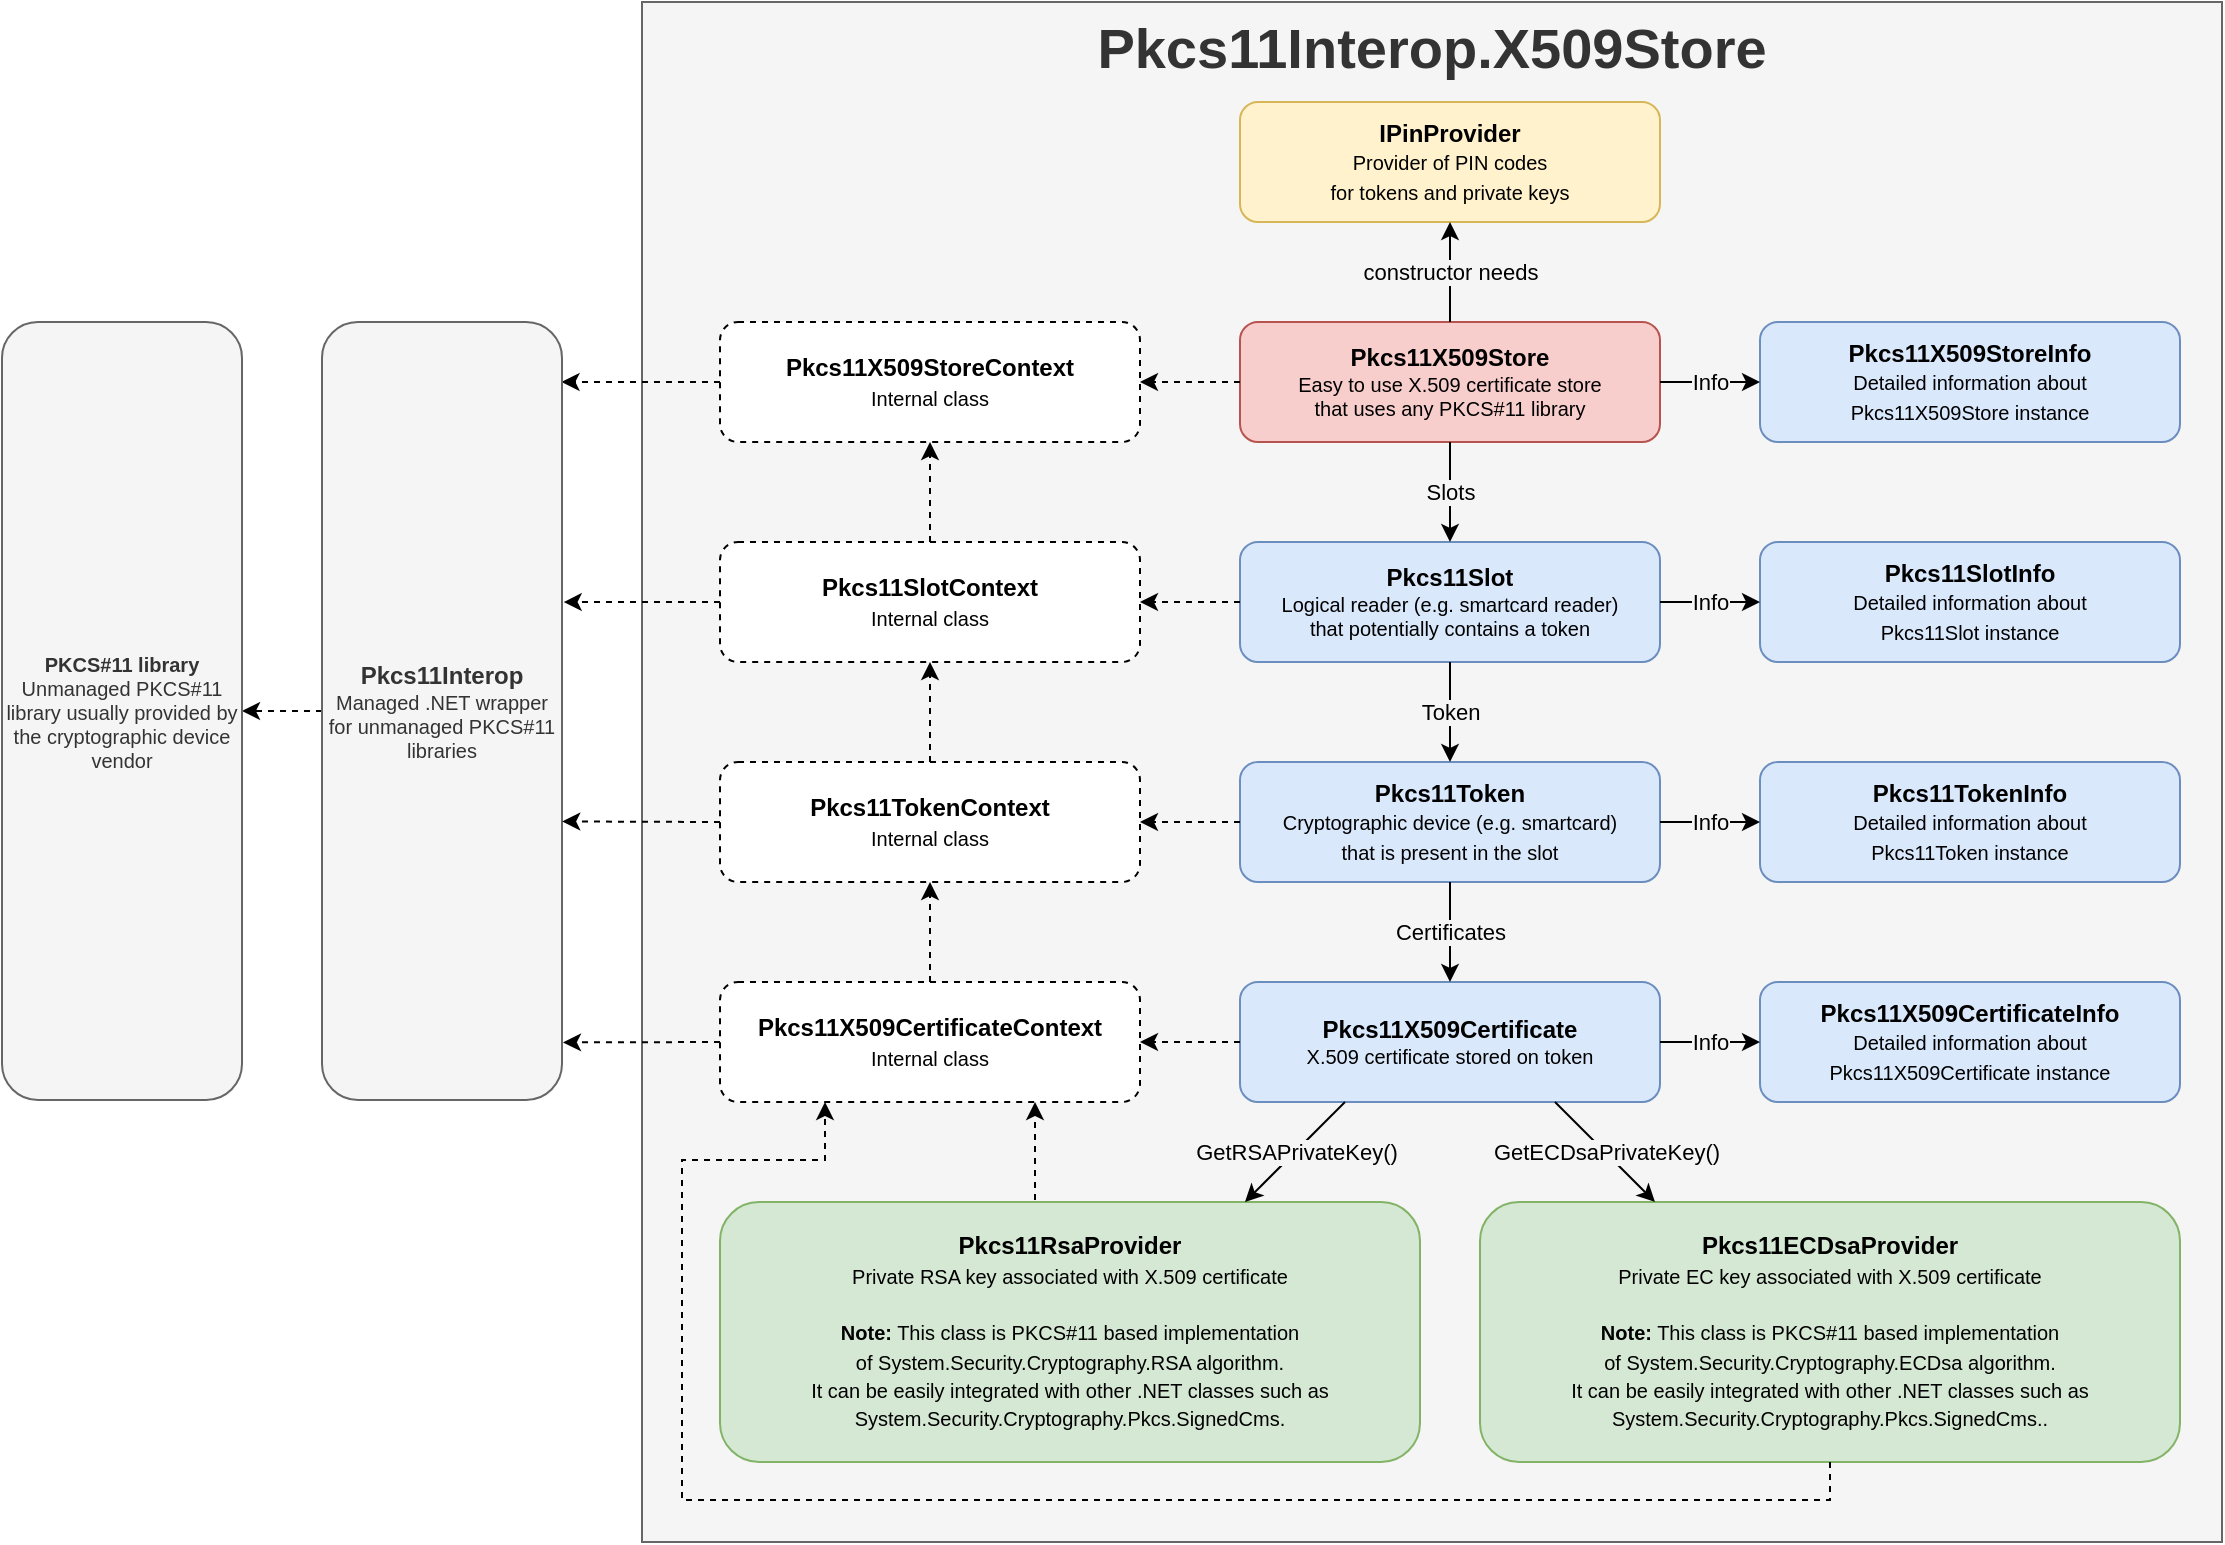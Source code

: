 <mxfile version="24.2.5" type="device">
  <diagram id="hUkgy9nw9HBFLK84aLKN" name="Page-1">
    <mxGraphModel dx="1434" dy="974" grid="1" gridSize="10" guides="1" tooltips="1" connect="1" arrows="1" fold="1" page="1" pageScale="1" pageWidth="1169" pageHeight="827" math="0" shadow="0">
      <root>
        <mxCell id="0" />
        <mxCell id="1" parent="0" />
        <mxCell id="SQeS_49Xw8ITQnIFGydn-74" value="&lt;div style=&quot;font-size: 28px&quot;&gt;&lt;font style=&quot;font-size: 28px&quot;&gt;&lt;b&gt;&lt;font style=&quot;font-size: 28px&quot;&gt;Pkcs11Interop.X509Store&lt;/font&gt;&lt;/b&gt;&lt;br&gt;&lt;/font&gt;&lt;/div&gt;" style="rounded=0;whiteSpace=wrap;html=1;labelBackgroundColor=none;labelBorderColor=none;fontSize=10;fontColor=#333333;strokeColor=#666666;fillColor=#f5f5f5;shadow=0;glass=0;sketch=0;align=center;verticalAlign=top;" parent="1" vertex="1">
          <mxGeometry x="350" y="30" width="790" height="770" as="geometry" />
        </mxCell>
        <mxCell id="SQeS_49Xw8ITQnIFGydn-2" value="&lt;div&gt;&lt;b&gt;IPinProvider&lt;/b&gt;&lt;/div&gt;&lt;div&gt;&lt;font style=&quot;font-size: 10px&quot;&gt;Provider of PIN codes&lt;br&gt; for tokens and private keys&lt;/font&gt;&lt;/div&gt;" style="rounded=1;whiteSpace=wrap;html=1;fillColor=#fff2cc;strokeColor=#d6b656;" parent="1" vertex="1">
          <mxGeometry x="649" y="80" width="210" height="60" as="geometry" />
        </mxCell>
        <mxCell id="SQeS_49Xw8ITQnIFGydn-3" value="&lt;div&gt;&lt;font&gt;&lt;b&gt;Pkcs11X509Store&lt;/b&gt;&lt;/font&gt;&lt;/div&gt;&lt;div style=&quot;font-size: 10px&quot;&gt;&lt;font style=&quot;font-size: 10px&quot;&gt;Easy to use X.509 certificate store&lt;br&gt;that uses any PKCS#11 library&lt;br&gt;&lt;/font&gt;&lt;/div&gt;" style="rounded=1;whiteSpace=wrap;html=1;strokeColor=#b85450;fillColor=#f8cecc;fontColor=default;" parent="1" vertex="1">
          <mxGeometry x="649" y="190" width="210" height="60" as="geometry" />
        </mxCell>
        <mxCell id="SQeS_49Xw8ITQnIFGydn-4" value="&lt;div&gt;&lt;b&gt;Pkcs11X509StoreInfo&lt;/b&gt;&lt;/div&gt;&lt;div&gt;&lt;font style=&quot;font-size: 10px&quot;&gt;Detailed information about&lt;br&gt;Pkcs11X509Store instance&lt;/font&gt;&lt;b&gt;&lt;br&gt;&lt;/b&gt;&lt;/div&gt;" style="rounded=1;whiteSpace=wrap;html=1;strokeColor=#6c8ebf;fillColor=#dae8fc;fontColor=default;" parent="1" vertex="1">
          <mxGeometry x="909" y="190" width="210" height="60" as="geometry" />
        </mxCell>
        <mxCell id="SQeS_49Xw8ITQnIFGydn-66" style="edgeStyle=none;rounded=0;orthogonalLoop=1;jettySize=auto;html=1;exitX=0;exitY=0.5;exitDx=0;exitDy=0;entryX=0.998;entryY=0.077;entryDx=0;entryDy=0;entryPerimeter=0;dashed=1;labelBackgroundColor=default;fontSize=12;fontColor=default;strokeColor=default;fillColor=default;" parent="1" source="SQeS_49Xw8ITQnIFGydn-5" target="SQeS_49Xw8ITQnIFGydn-64" edge="1">
          <mxGeometry relative="1" as="geometry" />
        </mxCell>
        <mxCell id="SQeS_49Xw8ITQnIFGydn-5" value="&lt;div&gt;&lt;b&gt;Pkcs11X509StoreContext&lt;/b&gt;&lt;/div&gt;&lt;div&gt;&lt;font style=&quot;font-size: 10px&quot;&gt;Internal class&lt;/font&gt;&lt;br&gt;&lt;/div&gt;" style="rounded=1;whiteSpace=wrap;html=1;labelBackgroundColor=default;dashed=1;" parent="1" vertex="1">
          <mxGeometry x="389" y="190" width="210" height="60" as="geometry" />
        </mxCell>
        <mxCell id="SQeS_49Xw8ITQnIFGydn-6" value="&lt;div&gt;&lt;b&gt;Pkcs11Slot&lt;/b&gt;&lt;/div&gt;&lt;div style=&quot;font-size: 10px&quot;&gt;Logical reader (e.g. smartcard reader)&lt;br&gt;that potentially contains a token&lt;b&gt;&lt;br&gt;&lt;/b&gt;&lt;/div&gt;" style="rounded=1;whiteSpace=wrap;html=1;strokeColor=#6c8ebf;fillColor=#dae8fc;fontColor=default;" parent="1" vertex="1">
          <mxGeometry x="649" y="300" width="210" height="60" as="geometry" />
        </mxCell>
        <mxCell id="SQeS_49Xw8ITQnIFGydn-7" value="&lt;div&gt;&lt;b&gt;Pkcs11SlotInfo&lt;/b&gt;&lt;/div&gt;&lt;div&gt;&lt;font style=&quot;font-size: 10px&quot;&gt;Detailed information about&lt;br&gt; Pkcs11Slot instance&lt;/font&gt;&lt;b&gt;&lt;br&gt;&lt;/b&gt;&lt;/div&gt;" style="rounded=1;whiteSpace=wrap;html=1;strokeColor=#6c8ebf;fillColor=#dae8fc;fontColor=default;" parent="1" vertex="1">
          <mxGeometry x="909" y="300" width="210" height="60" as="geometry" />
        </mxCell>
        <mxCell id="SQeS_49Xw8ITQnIFGydn-68" style="edgeStyle=none;rounded=0;orthogonalLoop=1;jettySize=auto;html=1;exitX=0;exitY=0.5;exitDx=0;exitDy=0;entryX=1.007;entryY=0.36;entryDx=0;entryDy=0;entryPerimeter=0;dashed=1;labelBackgroundColor=default;fontSize=12;fontColor=default;strokeColor=default;fillColor=default;" parent="1" source="SQeS_49Xw8ITQnIFGydn-8" target="SQeS_49Xw8ITQnIFGydn-64" edge="1">
          <mxGeometry relative="1" as="geometry" />
        </mxCell>
        <mxCell id="SQeS_49Xw8ITQnIFGydn-8" value="&lt;div&gt;&lt;b&gt;Pkcs11SlotContext&lt;/b&gt;&lt;/div&gt;&lt;div&gt;&lt;font style=&quot;font-size: 10px&quot;&gt;Internal class&lt;/font&gt;&lt;/div&gt;" style="rounded=1;whiteSpace=wrap;html=1;dashed=1;labelBackgroundColor=default;" parent="1" vertex="1">
          <mxGeometry x="389" y="300" width="210" height="60" as="geometry" />
        </mxCell>
        <mxCell id="SQeS_49Xw8ITQnIFGydn-9" value="&lt;div&gt;&lt;b&gt;Pkcs11Token&lt;/b&gt;&lt;/div&gt;&lt;div&gt;&lt;font style=&quot;font-size: 10px&quot;&gt;Cryptographic device (e.g. smartcard)&lt;br&gt; that is present in the slot&lt;/font&gt;&lt;b&gt;&lt;br&gt;&lt;/b&gt;&lt;/div&gt;" style="rounded=1;whiteSpace=wrap;html=1;strokeColor=#6c8ebf;fillColor=#dae8fc;fontColor=default;" parent="1" vertex="1">
          <mxGeometry x="649" y="410" width="210" height="60" as="geometry" />
        </mxCell>
        <mxCell id="SQeS_49Xw8ITQnIFGydn-10" value="&lt;div&gt;&lt;b&gt;Pkcs11TokenInfo&lt;/b&gt;&lt;/div&gt;&lt;div&gt;&lt;font style=&quot;font-size: 10px&quot;&gt;Detailed information about&lt;/font&gt;&lt;br&gt;&lt;div&gt;&lt;font style=&quot;font-size: 10px&quot;&gt; Pkcs11Token instance&lt;/font&gt;&lt;b&gt;&lt;br&gt;&lt;/b&gt;&lt;/div&gt;&lt;/div&gt;" style="rounded=1;whiteSpace=wrap;html=1;strokeColor=#6c8ebf;fillColor=#dae8fc;fontColor=default;" parent="1" vertex="1">
          <mxGeometry x="909" y="410" width="210" height="60" as="geometry" />
        </mxCell>
        <mxCell id="SQeS_49Xw8ITQnIFGydn-11" value="&lt;div&gt;&lt;b&gt;Pkcs11TokenContext&lt;/b&gt;&lt;/div&gt;&lt;div&gt;&lt;font style=&quot;font-size: 10px&quot;&gt;Internal class&lt;/font&gt;&lt;/div&gt;" style="rounded=1;whiteSpace=wrap;html=1;dashed=1;labelBackgroundColor=default;" parent="1" vertex="1">
          <mxGeometry x="389" y="410" width="210" height="60" as="geometry" />
        </mxCell>
        <mxCell id="SQeS_49Xw8ITQnIFGydn-12" value="&lt;div&gt;&lt;b&gt;Pkcs11X509Certificate&lt;/b&gt;&lt;/div&gt;&lt;div style=&quot;font-size: 10px&quot;&gt;X.509 certificate stored on token&lt;b&gt;&lt;br&gt;&lt;/b&gt;&lt;/div&gt;" style="rounded=1;whiteSpace=wrap;html=1;strokeColor=#6c8ebf;fillColor=#dae8fc;fontColor=default;" parent="1" vertex="1">
          <mxGeometry x="649" y="520" width="210" height="60" as="geometry" />
        </mxCell>
        <mxCell id="SQeS_49Xw8ITQnIFGydn-13" value="&lt;div&gt;&lt;b&gt;Pkcs11X509CertificateInfo&lt;/b&gt;&lt;br&gt;&lt;div&gt;&lt;font style=&quot;font-size: 10px&quot;&gt;Detailed information about&lt;/font&gt;&lt;br&gt;&lt;div&gt;&lt;font style=&quot;font-size: 10px&quot;&gt; Pkcs11X509Certificate instance&lt;/font&gt;&lt;b&gt;&lt;br&gt;&lt;/b&gt;&lt;/div&gt;&lt;/div&gt;&lt;/div&gt;" style="rounded=1;whiteSpace=wrap;html=1;strokeColor=#6c8ebf;fillColor=#dae8fc;fontColor=default;" parent="1" vertex="1">
          <mxGeometry x="909" y="520" width="210" height="60" as="geometry" />
        </mxCell>
        <mxCell id="SQeS_49Xw8ITQnIFGydn-14" value="&lt;div&gt;&lt;b&gt;Pkcs11X509CertificateContext&lt;/b&gt;&lt;/div&gt;&lt;div&gt;&lt;font style=&quot;font-size: 10px&quot;&gt;Internal class&lt;/font&gt;&lt;/div&gt;" style="rounded=1;whiteSpace=wrap;html=1;dashed=1;labelBackgroundColor=default;" parent="1" vertex="1">
          <mxGeometry x="389" y="520" width="210" height="60" as="geometry" />
        </mxCell>
        <mxCell id="SQeS_49Xw8ITQnIFGydn-15" value="&lt;div&gt;&lt;b&gt;Pkcs11RsaProvider&lt;/b&gt;&lt;/div&gt;&lt;div&gt;&lt;font style=&quot;font-size: 10px&quot;&gt;Private RSA key associated with X.509 certificate&lt;/font&gt;&lt;/div&gt;&lt;div&gt;&lt;br&gt;&lt;/div&gt;&lt;div&gt;&lt;font style=&quot;font-size: 10px&quot;&gt;&lt;b&gt;Note:&lt;/b&gt; This class is PKCS#11 based implementation&lt;br&gt; of System.Security.Cryptography.RSA algorithm.&lt;/font&gt;&lt;/div&gt;&lt;div&gt;&lt;font style=&quot;font-size: 10px&quot;&gt;It can be easily integrated with other .NET classes such as System.Security.Cryptography.Pkcs.SignedCms.&lt;/font&gt;&lt;br&gt;&lt;/div&gt;" style="rounded=1;whiteSpace=wrap;html=1;strokeColor=#82b366;fillColor=#d5e8d4;fontColor=default;" parent="1" vertex="1">
          <mxGeometry x="389" y="630" width="350" height="130" as="geometry" />
        </mxCell>
        <mxCell id="SQeS_49Xw8ITQnIFGydn-16" value="&lt;div&gt;&lt;b&gt;Pkcs11ECDsaProvider&lt;/b&gt;&lt;/div&gt;&lt;font style=&quot;font-size: 10px&quot;&gt;Private EC key associated with X.509 certificate&lt;/font&gt;&lt;div&gt;&lt;br&gt;&lt;/div&gt;&lt;div&gt;&lt;font style=&quot;font-size: 10px&quot;&gt;&lt;b&gt;Note:&lt;/b&gt; This class is PKCS#11 based implementation&lt;br&gt; of System.Security.Cryptography.ECDsa algorithm.&lt;/font&gt;&lt;/div&gt;&lt;font style=&quot;font-size: 10px&quot;&gt;It can be easily integrated with other .NET classes such as &lt;br&gt;System.Security.Cryptography.Pkcs.SignedCms..&lt;/font&gt;" style="rounded=1;whiteSpace=wrap;html=1;strokeColor=#82b366;fillColor=#d5e8d4;fontColor=default;" parent="1" vertex="1">
          <mxGeometry x="769" y="630" width="350" height="130" as="geometry" />
        </mxCell>
        <mxCell id="SQeS_49Xw8ITQnIFGydn-27" value="" style="endArrow=classic;html=1;rounded=0;labelBackgroundColor=default;fontColor=default;strokeColor=default;exitX=0;exitY=0.5;exitDx=0;exitDy=0;entryX=1;entryY=0.5;entryDx=0;entryDy=0;fillColor=default;dashed=1;" parent="1" source="SQeS_49Xw8ITQnIFGydn-3" target="SQeS_49Xw8ITQnIFGydn-5" edge="1">
          <mxGeometry width="50" height="50" relative="1" as="geometry">
            <mxPoint x="999" y="660" as="sourcePoint" />
            <mxPoint x="1049" y="610" as="targetPoint" />
          </mxGeometry>
        </mxCell>
        <mxCell id="SQeS_49Xw8ITQnIFGydn-29" value="" style="endArrow=classic;html=1;rounded=0;labelBackgroundColor=default;fontColor=default;strokeColor=default;entryX=1;entryY=0.5;entryDx=0;entryDy=0;exitX=0;exitY=0.5;exitDx=0;exitDy=0;fillColor=default;dashed=1;" parent="1" source="SQeS_49Xw8ITQnIFGydn-6" target="SQeS_49Xw8ITQnIFGydn-8" edge="1">
          <mxGeometry width="50" height="50" relative="1" as="geometry">
            <mxPoint x="719" y="560" as="sourcePoint" />
            <mxPoint x="769" y="510" as="targetPoint" />
          </mxGeometry>
        </mxCell>
        <mxCell id="SQeS_49Xw8ITQnIFGydn-30" value="" style="endArrow=classic;html=1;rounded=0;labelBackgroundColor=default;fontColor=default;strokeColor=default;entryX=1;entryY=0.5;entryDx=0;entryDy=0;exitX=0;exitY=0.5;exitDx=0;exitDy=0;fillColor=default;dashed=1;" parent="1" source="SQeS_49Xw8ITQnIFGydn-9" target="SQeS_49Xw8ITQnIFGydn-11" edge="1">
          <mxGeometry width="50" height="50" relative="1" as="geometry">
            <mxPoint x="859" y="630" as="sourcePoint" />
            <mxPoint x="909" y="580" as="targetPoint" />
          </mxGeometry>
        </mxCell>
        <mxCell id="SQeS_49Xw8ITQnIFGydn-31" value="" style="endArrow=classic;html=1;rounded=0;labelBackgroundColor=default;fontColor=default;strokeColor=default;entryX=1;entryY=0.5;entryDx=0;entryDy=0;exitX=0;exitY=0.5;exitDx=0;exitDy=0;fillColor=default;dashed=1;" parent="1" source="SQeS_49Xw8ITQnIFGydn-12" target="SQeS_49Xw8ITQnIFGydn-14" edge="1">
          <mxGeometry width="50" height="50" relative="1" as="geometry">
            <mxPoint x="1239" y="590" as="sourcePoint" />
            <mxPoint x="1289" y="540" as="targetPoint" />
          </mxGeometry>
        </mxCell>
        <mxCell id="SQeS_49Xw8ITQnIFGydn-32" value="" style="endArrow=classic;html=1;rounded=0;labelBackgroundColor=default;fontColor=default;strokeColor=default;entryX=0.5;entryY=1;entryDx=0;entryDy=0;exitX=0.5;exitY=0;exitDx=0;exitDy=0;dashed=1;fillColor=default;" parent="1" source="SQeS_49Xw8ITQnIFGydn-14" target="SQeS_49Xw8ITQnIFGydn-11" edge="1">
          <mxGeometry width="50" height="50" relative="1" as="geometry">
            <mxPoint x="639" y="540" as="sourcePoint" />
            <mxPoint x="689" y="490" as="targetPoint" />
          </mxGeometry>
        </mxCell>
        <mxCell id="SQeS_49Xw8ITQnIFGydn-33" value="" style="endArrow=classic;html=1;rounded=0;dashed=1;labelBackgroundColor=default;fontColor=default;strokeColor=default;entryX=0.5;entryY=1;entryDx=0;entryDy=0;exitX=0.5;exitY=0;exitDx=0;exitDy=0;fillColor=default;" parent="1" source="SQeS_49Xw8ITQnIFGydn-11" target="SQeS_49Xw8ITQnIFGydn-8" edge="1">
          <mxGeometry width="50" height="50" relative="1" as="geometry">
            <mxPoint x="849" y="500" as="sourcePoint" />
            <mxPoint x="899" y="450" as="targetPoint" />
          </mxGeometry>
        </mxCell>
        <mxCell id="SQeS_49Xw8ITQnIFGydn-34" value="" style="endArrow=classic;html=1;rounded=0;dashed=1;labelBackgroundColor=default;fontColor=default;strokeColor=default;entryX=0.5;entryY=1;entryDx=0;entryDy=0;exitX=0.5;exitY=0;exitDx=0;exitDy=0;fillColor=default;" parent="1" source="SQeS_49Xw8ITQnIFGydn-8" target="SQeS_49Xw8ITQnIFGydn-5" edge="1">
          <mxGeometry width="50" height="50" relative="1" as="geometry">
            <mxPoint x="649" y="590" as="sourcePoint" />
            <mxPoint x="699" y="540" as="targetPoint" />
          </mxGeometry>
        </mxCell>
        <mxCell id="SQeS_49Xw8ITQnIFGydn-37" value="" style="endArrow=classic;html=1;rounded=0;labelBackgroundColor=default;fontColor=default;strokeColor=default;fillColor=default;exitX=1;exitY=0.5;exitDx=0;exitDy=0;entryX=0;entryY=0.5;entryDx=0;entryDy=0;spacingLeft=0;spacingRight=0;" parent="1" source="SQeS_49Xw8ITQnIFGydn-3" target="SQeS_49Xw8ITQnIFGydn-4" edge="1">
          <mxGeometry relative="1" as="geometry">
            <mxPoint x="909" y="130" as="sourcePoint" />
            <mxPoint x="1009" y="130" as="targetPoint" />
          </mxGeometry>
        </mxCell>
        <mxCell id="SQeS_49Xw8ITQnIFGydn-38" value="Info" style="edgeLabel;resizable=0;html=1;align=center;verticalAlign=middle;fontColor=default;strokeColor=default;fillColor=default;spacing=2;labelBackgroundColor=#F5F5F5;fontSize=11;" parent="SQeS_49Xw8ITQnIFGydn-37" connectable="0" vertex="1">
          <mxGeometry relative="1" as="geometry" />
        </mxCell>
        <mxCell id="SQeS_49Xw8ITQnIFGydn-40" value="" style="endArrow=classic;html=1;rounded=0;labelBackgroundColor=default;fontSize=11;fontColor=default;strokeColor=default;fillColor=default;exitX=1;exitY=0.5;exitDx=0;exitDy=0;entryX=0;entryY=0.5;entryDx=0;entryDy=0;" parent="1" source="SQeS_49Xw8ITQnIFGydn-6" target="SQeS_49Xw8ITQnIFGydn-7" edge="1">
          <mxGeometry relative="1" as="geometry">
            <mxPoint x="929" y="150" as="sourcePoint" />
            <mxPoint x="1029" y="150" as="targetPoint" />
          </mxGeometry>
        </mxCell>
        <mxCell id="SQeS_49Xw8ITQnIFGydn-41" value="Info" style="edgeLabel;resizable=0;html=1;align=center;verticalAlign=middle;labelBackgroundColor=#F5F5F5;fontSize=11;fontColor=default;strokeColor=default;fillColor=default;" parent="SQeS_49Xw8ITQnIFGydn-40" connectable="0" vertex="1">
          <mxGeometry relative="1" as="geometry" />
        </mxCell>
        <mxCell id="SQeS_49Xw8ITQnIFGydn-44" value="" style="endArrow=classic;html=1;rounded=0;labelBackgroundColor=default;fontSize=11;fontColor=default;strokeColor=default;fillColor=default;exitX=1;exitY=0.5;exitDx=0;exitDy=0;entryX=0;entryY=0.5;entryDx=0;entryDy=0;" parent="1" source="SQeS_49Xw8ITQnIFGydn-9" target="SQeS_49Xw8ITQnIFGydn-10" edge="1">
          <mxGeometry relative="1" as="geometry">
            <mxPoint x="859" y="430" as="sourcePoint" />
            <mxPoint x="959" y="430" as="targetPoint" />
          </mxGeometry>
        </mxCell>
        <mxCell id="SQeS_49Xw8ITQnIFGydn-45" value="Info" style="edgeLabel;resizable=0;html=1;align=center;verticalAlign=middle;labelBackgroundColor=#F5F5F5;fontSize=11;fontColor=default;strokeColor=default;fillColor=default;" parent="SQeS_49Xw8ITQnIFGydn-44" connectable="0" vertex="1">
          <mxGeometry relative="1" as="geometry" />
        </mxCell>
        <mxCell id="SQeS_49Xw8ITQnIFGydn-47" value="" style="endArrow=classic;html=1;rounded=0;labelBackgroundColor=default;fontSize=11;fontColor=default;strokeColor=default;fillColor=default;exitX=1;exitY=0.5;exitDx=0;exitDy=0;entryX=0;entryY=0.5;entryDx=0;entryDy=0;" parent="1" source="SQeS_49Xw8ITQnIFGydn-12" target="SQeS_49Xw8ITQnIFGydn-13" edge="1">
          <mxGeometry relative="1" as="geometry">
            <mxPoint x="879" y="580" as="sourcePoint" />
            <mxPoint x="979" y="580" as="targetPoint" />
          </mxGeometry>
        </mxCell>
        <mxCell id="SQeS_49Xw8ITQnIFGydn-48" value="Info" style="edgeLabel;resizable=0;html=1;align=center;verticalAlign=middle;labelBackgroundColor=#F5F5F5;fontSize=11;fontColor=default;strokeColor=default;fillColor=default;" parent="SQeS_49Xw8ITQnIFGydn-47" connectable="0" vertex="1">
          <mxGeometry relative="1" as="geometry" />
        </mxCell>
        <mxCell id="SQeS_49Xw8ITQnIFGydn-50" value="" style="endArrow=classic;html=1;rounded=0;labelBackgroundColor=default;fontSize=11;fontColor=default;strokeColor=default;fillColor=default;exitX=0.5;exitY=1;exitDx=0;exitDy=0;entryX=0.5;entryY=0;entryDx=0;entryDy=0;" parent="1" source="SQeS_49Xw8ITQnIFGydn-3" target="SQeS_49Xw8ITQnIFGydn-6" edge="1">
          <mxGeometry relative="1" as="geometry">
            <mxPoint x="719" y="380" as="sourcePoint" />
            <mxPoint x="819" y="380" as="targetPoint" />
          </mxGeometry>
        </mxCell>
        <mxCell id="SQeS_49Xw8ITQnIFGydn-51" value="&lt;span style=&quot;&quot;&gt;Slots&lt;/span&gt;" style="edgeLabel;resizable=0;html=1;align=center;verticalAlign=middle;labelBackgroundColor=#F5F5F5;labelBorderColor=none;fontSize=11;fontColor=default;strokeColor=default;fillColor=default;" parent="SQeS_49Xw8ITQnIFGydn-50" connectable="0" vertex="1">
          <mxGeometry relative="1" as="geometry" />
        </mxCell>
        <mxCell id="SQeS_49Xw8ITQnIFGydn-52" value="" style="endArrow=classic;html=1;rounded=0;labelBackgroundColor=default;fontSize=11;fontColor=default;strokeColor=default;fillColor=default;exitX=0.5;exitY=1;exitDx=0;exitDy=0;" parent="1" source="SQeS_49Xw8ITQnIFGydn-6" target="SQeS_49Xw8ITQnIFGydn-9" edge="1">
          <mxGeometry relative="1" as="geometry">
            <mxPoint x="749" y="380" as="sourcePoint" />
            <mxPoint x="849" y="380" as="targetPoint" />
          </mxGeometry>
        </mxCell>
        <mxCell id="SQeS_49Xw8ITQnIFGydn-53" value="Token" style="edgeLabel;resizable=0;html=1;align=center;verticalAlign=middle;labelBackgroundColor=#F5F5F5;labelBorderColor=none;fontSize=11;fontColor=default;strokeColor=default;fillColor=default;" parent="SQeS_49Xw8ITQnIFGydn-52" connectable="0" vertex="1">
          <mxGeometry relative="1" as="geometry" />
        </mxCell>
        <mxCell id="SQeS_49Xw8ITQnIFGydn-54" value="" style="endArrow=classic;html=1;rounded=0;labelBackgroundColor=default;fontSize=11;fontColor=default;strokeColor=default;fillColor=default;exitX=0.5;exitY=1;exitDx=0;exitDy=0;entryX=0.5;entryY=0;entryDx=0;entryDy=0;" parent="1" source="SQeS_49Xw8ITQnIFGydn-9" target="SQeS_49Xw8ITQnIFGydn-12" edge="1">
          <mxGeometry relative="1" as="geometry">
            <mxPoint x="719" y="480" as="sourcePoint" />
            <mxPoint x="819" y="480" as="targetPoint" />
          </mxGeometry>
        </mxCell>
        <mxCell id="SQeS_49Xw8ITQnIFGydn-55" value="Certificates" style="edgeLabel;resizable=0;html=1;align=center;verticalAlign=middle;labelBackgroundColor=#F5F5F5;labelBorderColor=none;fontSize=11;fontColor=default;strokeColor=default;fillColor=default;" parent="SQeS_49Xw8ITQnIFGydn-54" connectable="0" vertex="1">
          <mxGeometry relative="1" as="geometry" />
        </mxCell>
        <mxCell id="SQeS_49Xw8ITQnIFGydn-56" value="" style="endArrow=classic;html=1;rounded=0;labelBackgroundColor=default;fontSize=11;fontColor=default;strokeColor=default;fillColor=default;entryX=0.5;entryY=1;entryDx=0;entryDy=0;" parent="1" source="SQeS_49Xw8ITQnIFGydn-3" target="SQeS_49Xw8ITQnIFGydn-2" edge="1">
          <mxGeometry relative="1" as="geometry">
            <mxPoint x="769" y="170" as="sourcePoint" />
            <mxPoint x="869" y="170" as="targetPoint" />
          </mxGeometry>
        </mxCell>
        <mxCell id="SQeS_49Xw8ITQnIFGydn-57" value="constructor needs" style="edgeLabel;resizable=0;html=1;align=center;verticalAlign=middle;labelBackgroundColor=#F5F5F5;labelBorderColor=none;fontSize=11;fontColor=default;strokeColor=default;fillColor=default;" parent="SQeS_49Xw8ITQnIFGydn-56" connectable="0" vertex="1">
          <mxGeometry relative="1" as="geometry" />
        </mxCell>
        <mxCell id="SQeS_49Xw8ITQnIFGydn-58" value="" style="endArrow=classic;html=1;rounded=0;labelBackgroundColor=default;fontSize=11;fontColor=default;strokeColor=default;fillColor=default;exitX=0.25;exitY=1;exitDx=0;exitDy=0;entryX=0.75;entryY=0;entryDx=0;entryDy=0;" parent="1" source="SQeS_49Xw8ITQnIFGydn-12" target="SQeS_49Xw8ITQnIFGydn-15" edge="1">
          <mxGeometry relative="1" as="geometry">
            <mxPoint x="479" y="630" as="sourcePoint" />
            <mxPoint x="579" y="630" as="targetPoint" />
          </mxGeometry>
        </mxCell>
        <mxCell id="SQeS_49Xw8ITQnIFGydn-59" value="&lt;div&gt;GetRSAPrivateKey()&lt;/div&gt;" style="edgeLabel;resizable=0;html=1;align=center;verticalAlign=middle;labelBackgroundColor=#F5F5F5;labelBorderColor=none;fontSize=11;fontColor=default;strokeColor=default;fillColor=default;" parent="SQeS_49Xw8ITQnIFGydn-58" connectable="0" vertex="1">
          <mxGeometry relative="1" as="geometry" />
        </mxCell>
        <mxCell id="SQeS_49Xw8ITQnIFGydn-60" value="" style="endArrow=classic;html=1;rounded=0;labelBackgroundColor=default;fontSize=11;fontColor=default;strokeColor=default;fillColor=default;exitX=0.75;exitY=1;exitDx=0;exitDy=0;entryX=0.25;entryY=0;entryDx=0;entryDy=0;" parent="1" source="SQeS_49Xw8ITQnIFGydn-12" target="SQeS_49Xw8ITQnIFGydn-16" edge="1">
          <mxGeometry relative="1" as="geometry">
            <mxPoint x="859" y="620" as="sourcePoint" />
            <mxPoint x="959" y="620" as="targetPoint" />
          </mxGeometry>
        </mxCell>
        <mxCell id="SQeS_49Xw8ITQnIFGydn-61" value="&lt;div&gt;GetECDsaPrivateKey()&lt;/div&gt;" style="edgeLabel;resizable=0;html=1;align=center;verticalAlign=middle;labelBackgroundColor=#F5F5F5;labelBorderColor=none;fontSize=11;fontColor=default;strokeColor=default;fillColor=default;" parent="SQeS_49Xw8ITQnIFGydn-60" connectable="0" vertex="1">
          <mxGeometry relative="1" as="geometry" />
        </mxCell>
        <mxCell id="SQeS_49Xw8ITQnIFGydn-62" value="" style="endArrow=classic;html=1;rounded=0;dashed=1;labelBackgroundColor=default;fontSize=10;fontColor=default;strokeColor=default;fillColor=default;entryX=0.75;entryY=1;entryDx=0;entryDy=0;exitX=0.45;exitY=-0.008;exitDx=0;exitDy=0;exitPerimeter=0;" parent="1" source="SQeS_49Xw8ITQnIFGydn-15" target="SQeS_49Xw8ITQnIFGydn-14" edge="1">
          <mxGeometry width="50" height="50" relative="1" as="geometry">
            <mxPoint x="547" y="626" as="sourcePoint" />
            <mxPoint x="290" y="586" as="targetPoint" />
          </mxGeometry>
        </mxCell>
        <mxCell id="SQeS_49Xw8ITQnIFGydn-63" value="" style="endArrow=classic;html=1;rounded=0;dashed=1;labelBackgroundColor=default;fontSize=10;fontColor=default;strokeColor=default;fillColor=default;entryX=0.25;entryY=1;entryDx=0;entryDy=0;edgeStyle=orthogonalEdgeStyle;exitX=0.5;exitY=1;exitDx=0;exitDy=0;" parent="1" source="SQeS_49Xw8ITQnIFGydn-16" target="SQeS_49Xw8ITQnIFGydn-14" edge="1">
          <mxGeometry width="50" height="50" relative="1" as="geometry">
            <mxPoint x="1060" y="776" as="sourcePoint" />
            <mxPoint x="320" y="696" as="targetPoint" />
            <Array as="points">
              <mxPoint x="944" y="779" />
              <mxPoint x="370" y="779" />
              <mxPoint x="370" y="609" />
              <mxPoint x="442" y="609" />
            </Array>
          </mxGeometry>
        </mxCell>
        <mxCell id="SQeS_49Xw8ITQnIFGydn-73" style="edgeStyle=none;rounded=0;orthogonalLoop=1;jettySize=auto;html=1;exitX=0;exitY=0.5;exitDx=0;exitDy=0;entryX=1;entryY=0.5;entryDx=0;entryDy=0;labelBackgroundColor=default;fontSize=12;fontColor=default;strokeColor=default;fillColor=default;dashed=1;" parent="1" source="SQeS_49Xw8ITQnIFGydn-64" target="SQeS_49Xw8ITQnIFGydn-71" edge="1">
          <mxGeometry relative="1" as="geometry" />
        </mxCell>
        <mxCell id="SQeS_49Xw8ITQnIFGydn-64" value="&lt;div&gt;&lt;b&gt;&lt;font style=&quot;font-size: 12px&quot;&gt;Pkcs11Interop&lt;/font&gt;&lt;/b&gt;&lt;/div&gt;&lt;div&gt;&lt;font style=&quot;font-size: 10px&quot;&gt;Managed .NET wrapper for unmanaged PKCS#11 libraries&lt;/font&gt;&lt;/div&gt;" style="rounded=1;whiteSpace=wrap;html=1;labelBackgroundColor=none;labelBorderColor=none;fontSize=10;fontColor=#333333;strokeColor=#666666;fillColor=#f5f5f5;" parent="1" vertex="1">
          <mxGeometry x="190" y="190" width="120" height="389" as="geometry" />
        </mxCell>
        <mxCell id="SQeS_49Xw8ITQnIFGydn-69" value="" style="endArrow=classic;html=1;rounded=0;dashed=1;labelBackgroundColor=default;fontSize=12;fontColor=default;strokeColor=default;fillColor=default;entryX=1.001;entryY=0.642;entryDx=0;entryDy=0;entryPerimeter=0;exitX=0;exitY=0.5;exitDx=0;exitDy=0;" parent="1" source="SQeS_49Xw8ITQnIFGydn-11" target="SQeS_49Xw8ITQnIFGydn-64" edge="1">
          <mxGeometry width="50" height="50" relative="1" as="geometry">
            <mxPoint x="350" y="469" as="sourcePoint" />
            <mxPoint x="400" y="419" as="targetPoint" />
          </mxGeometry>
        </mxCell>
        <mxCell id="SQeS_49Xw8ITQnIFGydn-70" value="" style="endArrow=classic;html=1;rounded=0;dashed=1;labelBackgroundColor=default;fontSize=12;fontColor=default;strokeColor=default;fillColor=default;exitX=0;exitY=0.5;exitDx=0;exitDy=0;entryX=1.004;entryY=0.926;entryDx=0;entryDy=0;entryPerimeter=0;" parent="1" source="SQeS_49Xw8ITQnIFGydn-14" target="SQeS_49Xw8ITQnIFGydn-64" edge="1">
          <mxGeometry width="50" height="50" relative="1" as="geometry">
            <mxPoint x="340" y="509" as="sourcePoint" />
            <mxPoint x="390" y="459" as="targetPoint" />
          </mxGeometry>
        </mxCell>
        <mxCell id="SQeS_49Xw8ITQnIFGydn-71" value="&lt;div&gt;&lt;b&gt;PKCS#11 library&lt;/b&gt;&lt;/div&gt;&lt;div&gt;Unmanaged PKCS#11 library usually provided by the cryptographic device vendor&lt;/div&gt;" style="rounded=1;whiteSpace=wrap;html=1;labelBackgroundColor=none;labelBorderColor=none;fontSize=10;fontColor=#333333;strokeColor=#666666;fillColor=#f5f5f5;" parent="1" vertex="1">
          <mxGeometry x="30" y="190" width="120" height="389" as="geometry" />
        </mxCell>
      </root>
    </mxGraphModel>
  </diagram>
</mxfile>
